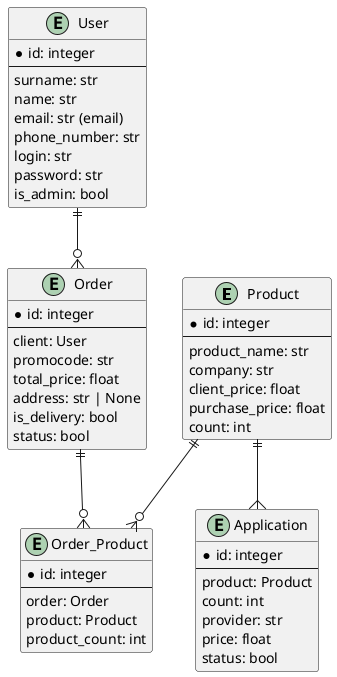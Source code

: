 @startuml ER-диаграмма для базы данных
entity Product {
    * id: integer
    --
    product_name: str
    company: str
    client_price: float
    purchase_price: float
    count: int
}
entity User {
    * id: integer
    --
    surname: str
    name: str
    email: str (email)
    phone_number: str
    login: str
    password: str
    is_admin: bool
}
entity Order {
    * id: integer
    --
    client: User
    promocode: str
    total_price: float
    address: str | None
    is_delivery: bool
    status: bool
}
entity Order_Product {
    * id: integer
    --
    order: Order
    product: Product
    product_count: int
}
entity Application {
    * id: integer
    --
    product: Product
    count: int
    provider: str
    price: float
    status: bool
}

User ||--o{ Order
Product ||--o{ Order_Product
Order ||--o{ Order_Product
Product ||--{ Application
@enduml
